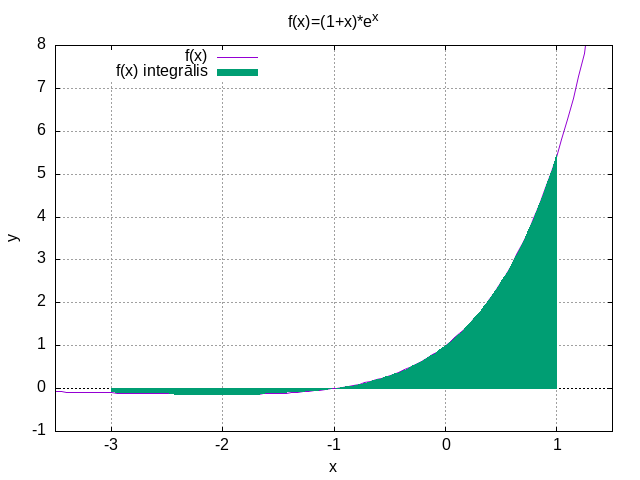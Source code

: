 #!/usr/bin/gnuplot -persist

set terminal png
set output "4ld_grafiks.png"
set title "f(x)=(1+x)*e^x"
set xlabel "x"
set ylabel "y"
set grid
set key left top


set xrange[-3.5:1.5]
set yrange[-1:8]
set xzeroaxis


plot (1+x)*exp(x) with lines title "f(x)",\
    [-3:1] (1+x)*exp(x) with filledcurves y=0 title "f(x) integrālis"

